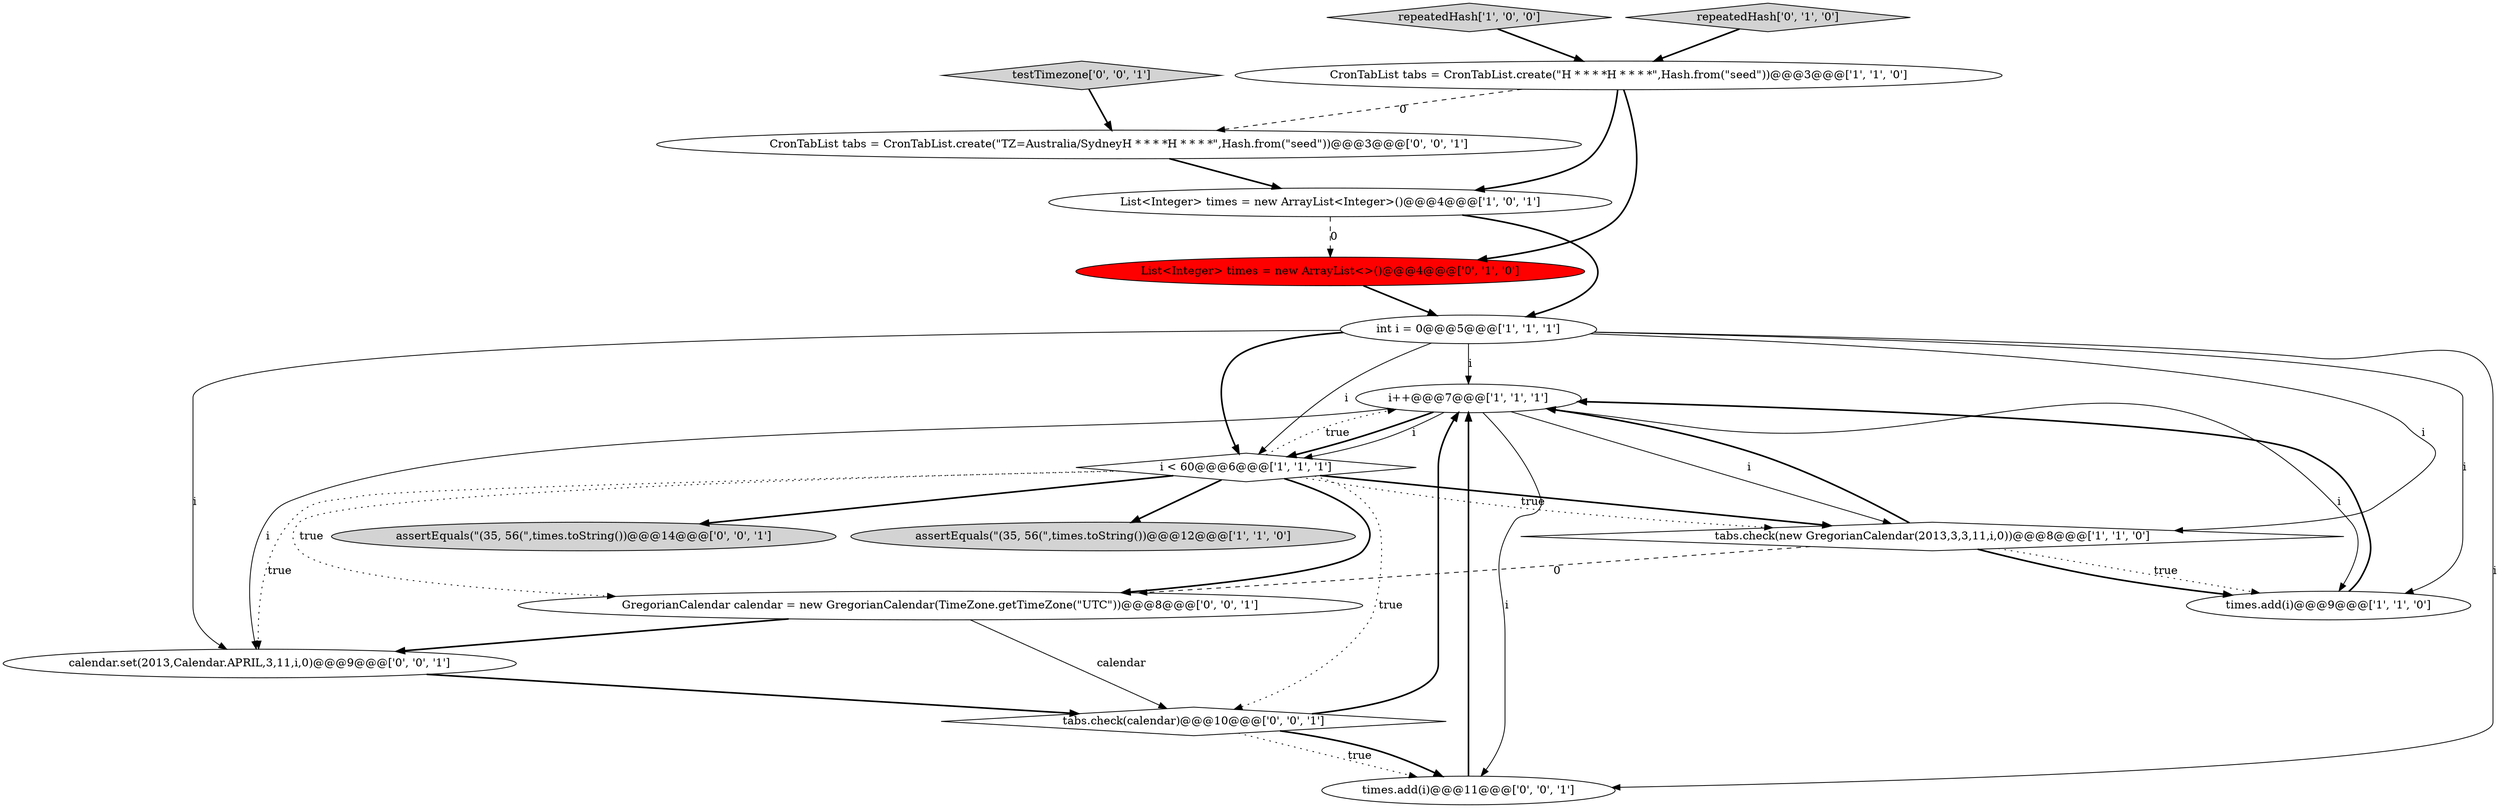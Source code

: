 digraph {
5 [style = filled, label = "CronTabList tabs = CronTabList.create(\"H * * * *H * * * *\",Hash.from(\"seed\"))@@@3@@@['1', '1', '0']", fillcolor = white, shape = ellipse image = "AAA0AAABBB1BBB"];
17 [style = filled, label = "assertEquals(\"(35, 56(\",times.toString())@@@14@@@['0', '0', '1']", fillcolor = lightgray, shape = ellipse image = "AAA0AAABBB3BBB"];
4 [style = filled, label = "i++@@@7@@@['1', '1', '1']", fillcolor = white, shape = ellipse image = "AAA0AAABBB1BBB"];
7 [style = filled, label = "assertEquals(\"(35, 56(\",times.toString())@@@12@@@['1', '1', '0']", fillcolor = lightgray, shape = ellipse image = "AAA0AAABBB1BBB"];
8 [style = filled, label = "times.add(i)@@@9@@@['1', '1', '0']", fillcolor = white, shape = ellipse image = "AAA0AAABBB1BBB"];
14 [style = filled, label = "times.add(i)@@@11@@@['0', '0', '1']", fillcolor = white, shape = ellipse image = "AAA0AAABBB3BBB"];
1 [style = filled, label = "int i = 0@@@5@@@['1', '1', '1']", fillcolor = white, shape = ellipse image = "AAA0AAABBB1BBB"];
11 [style = filled, label = "testTimezone['0', '0', '1']", fillcolor = lightgray, shape = diamond image = "AAA0AAABBB3BBB"];
2 [style = filled, label = "repeatedHash['1', '0', '0']", fillcolor = lightgray, shape = diamond image = "AAA0AAABBB1BBB"];
16 [style = filled, label = "calendar.set(2013,Calendar.APRIL,3,11,i,0)@@@9@@@['0', '0', '1']", fillcolor = white, shape = ellipse image = "AAA0AAABBB3BBB"];
6 [style = filled, label = "tabs.check(new GregorianCalendar(2013,3,3,11,i,0))@@@8@@@['1', '1', '0']", fillcolor = white, shape = diamond image = "AAA0AAABBB1BBB"];
10 [style = filled, label = "List<Integer> times = new ArrayList<>()@@@4@@@['0', '1', '0']", fillcolor = red, shape = ellipse image = "AAA1AAABBB2BBB"];
0 [style = filled, label = "List<Integer> times = new ArrayList<Integer>()@@@4@@@['1', '0', '1']", fillcolor = white, shape = ellipse image = "AAA0AAABBB1BBB"];
13 [style = filled, label = "tabs.check(calendar)@@@10@@@['0', '0', '1']", fillcolor = white, shape = diamond image = "AAA0AAABBB3BBB"];
3 [style = filled, label = "i < 60@@@6@@@['1', '1', '1']", fillcolor = white, shape = diamond image = "AAA0AAABBB1BBB"];
12 [style = filled, label = "GregorianCalendar calendar = new GregorianCalendar(TimeZone.getTimeZone(\"UTC\"))@@@8@@@['0', '0', '1']", fillcolor = white, shape = ellipse image = "AAA0AAABBB3BBB"];
9 [style = filled, label = "repeatedHash['0', '1', '0']", fillcolor = lightgray, shape = diamond image = "AAA0AAABBB2BBB"];
15 [style = filled, label = "CronTabList tabs = CronTabList.create(\"TZ=Australia/SydneyH * * * *H * * * *\",Hash.from(\"seed\"))@@@3@@@['0', '0', '1']", fillcolor = white, shape = ellipse image = "AAA0AAABBB3BBB"];
5->10 [style = bold, label=""];
4->3 [style = bold, label=""];
16->13 [style = bold, label=""];
1->6 [style = solid, label="i"];
12->13 [style = solid, label="calendar"];
4->14 [style = solid, label="i"];
1->3 [style = bold, label=""];
1->14 [style = solid, label="i"];
3->4 [style = dotted, label="true"];
3->6 [style = bold, label=""];
1->8 [style = solid, label="i"];
4->3 [style = solid, label="i"];
12->16 [style = bold, label=""];
3->12 [style = bold, label=""];
1->4 [style = solid, label="i"];
3->6 [style = dotted, label="true"];
0->10 [style = dashed, label="0"];
11->15 [style = bold, label=""];
4->8 [style = solid, label="i"];
4->6 [style = solid, label="i"];
6->12 [style = dashed, label="0"];
1->16 [style = solid, label="i"];
6->4 [style = bold, label=""];
4->16 [style = solid, label="i"];
5->0 [style = bold, label=""];
3->7 [style = bold, label=""];
6->8 [style = dotted, label="true"];
0->1 [style = bold, label=""];
3->12 [style = dotted, label="true"];
15->0 [style = bold, label=""];
6->8 [style = bold, label=""];
9->5 [style = bold, label=""];
3->17 [style = bold, label=""];
8->4 [style = bold, label=""];
1->3 [style = solid, label="i"];
10->1 [style = bold, label=""];
13->14 [style = dotted, label="true"];
5->15 [style = dashed, label="0"];
13->14 [style = bold, label=""];
3->16 [style = dotted, label="true"];
3->13 [style = dotted, label="true"];
2->5 [style = bold, label=""];
14->4 [style = bold, label=""];
13->4 [style = bold, label=""];
}
